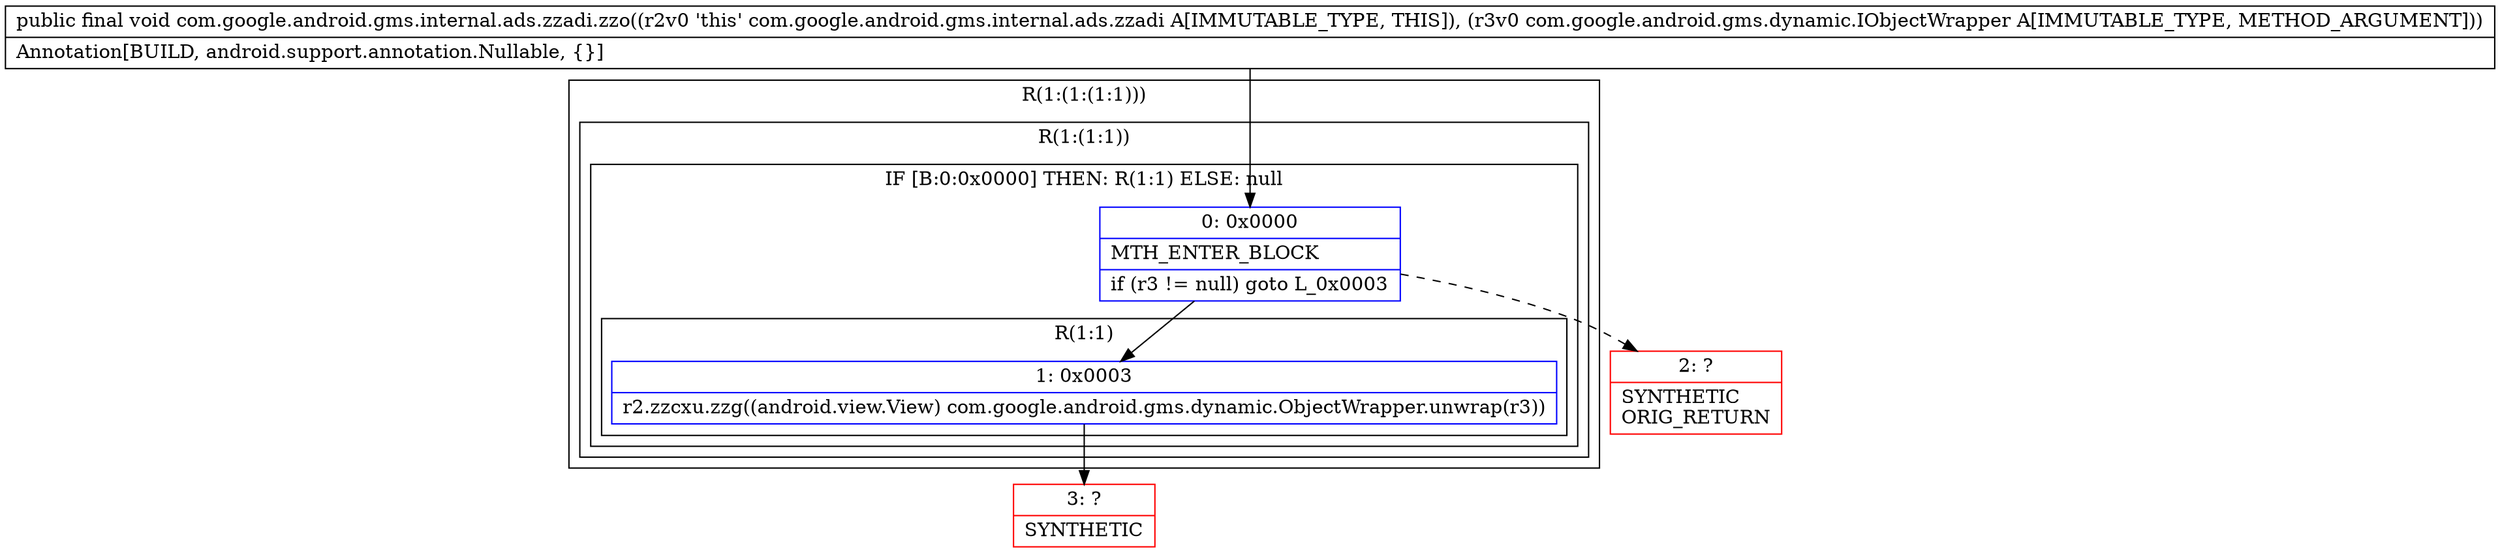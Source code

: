 digraph "CFG forcom.google.android.gms.internal.ads.zzadi.zzo(Lcom\/google\/android\/gms\/dynamic\/IObjectWrapper;)V" {
subgraph cluster_Region_1708996601 {
label = "R(1:(1:(1:1)))";
node [shape=record,color=blue];
subgraph cluster_Region_1209550653 {
label = "R(1:(1:1))";
node [shape=record,color=blue];
subgraph cluster_IfRegion_970055644 {
label = "IF [B:0:0x0000] THEN: R(1:1) ELSE: null";
node [shape=record,color=blue];
Node_0 [shape=record,label="{0\:\ 0x0000|MTH_ENTER_BLOCK\l|if (r3 != null) goto L_0x0003\l}"];
subgraph cluster_Region_101380975 {
label = "R(1:1)";
node [shape=record,color=blue];
Node_1 [shape=record,label="{1\:\ 0x0003|r2.zzcxu.zzg((android.view.View) com.google.android.gms.dynamic.ObjectWrapper.unwrap(r3))\l}"];
}
}
}
}
Node_2 [shape=record,color=red,label="{2\:\ ?|SYNTHETIC\lORIG_RETURN\l}"];
Node_3 [shape=record,color=red,label="{3\:\ ?|SYNTHETIC\l}"];
MethodNode[shape=record,label="{public final void com.google.android.gms.internal.ads.zzadi.zzo((r2v0 'this' com.google.android.gms.internal.ads.zzadi A[IMMUTABLE_TYPE, THIS]), (r3v0 com.google.android.gms.dynamic.IObjectWrapper A[IMMUTABLE_TYPE, METHOD_ARGUMENT]))  | Annotation[BUILD, android.support.annotation.Nullable, \{\}]\l}"];
MethodNode -> Node_0;
Node_0 -> Node_1;
Node_0 -> Node_2[style=dashed];
Node_1 -> Node_3;
}

